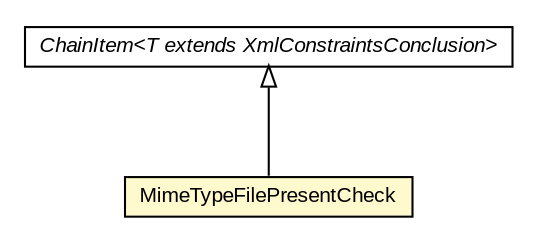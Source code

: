 #!/usr/local/bin/dot
#
# Class diagram 
# Generated by UMLGraph version R5_6-24-gf6e263 (http://www.umlgraph.org/)
#

digraph G {
	edge [fontname="arial",fontsize=10,labelfontname="arial",labelfontsize=10];
	node [fontname="arial",fontsize=10,shape=plaintext];
	nodesep=0.25;
	ranksep=0.5;
	// eu.europa.esig.dss.validation.process.ChainItem<T extends eu.europa.esig.dss.jaxb.detailedreport.XmlConstraintsConclusion>
	c430049 [label=<<table title="eu.europa.esig.dss.validation.process.ChainItem" border="0" cellborder="1" cellspacing="0" cellpadding="2" port="p" href="../../../ChainItem.html">
		<tr><td><table border="0" cellspacing="0" cellpadding="1">
<tr><td align="center" balign="center"><font face="arial italic"> ChainItem&lt;T extends XmlConstraintsConclusion&gt; </font></td></tr>
		</table></td></tr>
		</table>>, URL="../../../ChainItem.html", fontname="arial", fontcolor="black", fontsize=10.0];
	// eu.europa.esig.dss.validation.process.bbb.fc.checks.MimeTypeFilePresentCheck
	c430062 [label=<<table title="eu.europa.esig.dss.validation.process.bbb.fc.checks.MimeTypeFilePresentCheck" border="0" cellborder="1" cellspacing="0" cellpadding="2" port="p" bgcolor="lemonChiffon" href="./MimeTypeFilePresentCheck.html">
		<tr><td><table border="0" cellspacing="0" cellpadding="1">
<tr><td align="center" balign="center"> MimeTypeFilePresentCheck </td></tr>
		</table></td></tr>
		</table>>, URL="./MimeTypeFilePresentCheck.html", fontname="arial", fontcolor="black", fontsize=10.0];
	//eu.europa.esig.dss.validation.process.bbb.fc.checks.MimeTypeFilePresentCheck extends eu.europa.esig.dss.validation.process.ChainItem<eu.europa.esig.dss.jaxb.detailedreport.XmlFC>
	c430049:p -> c430062:p [dir=back,arrowtail=empty];
}

